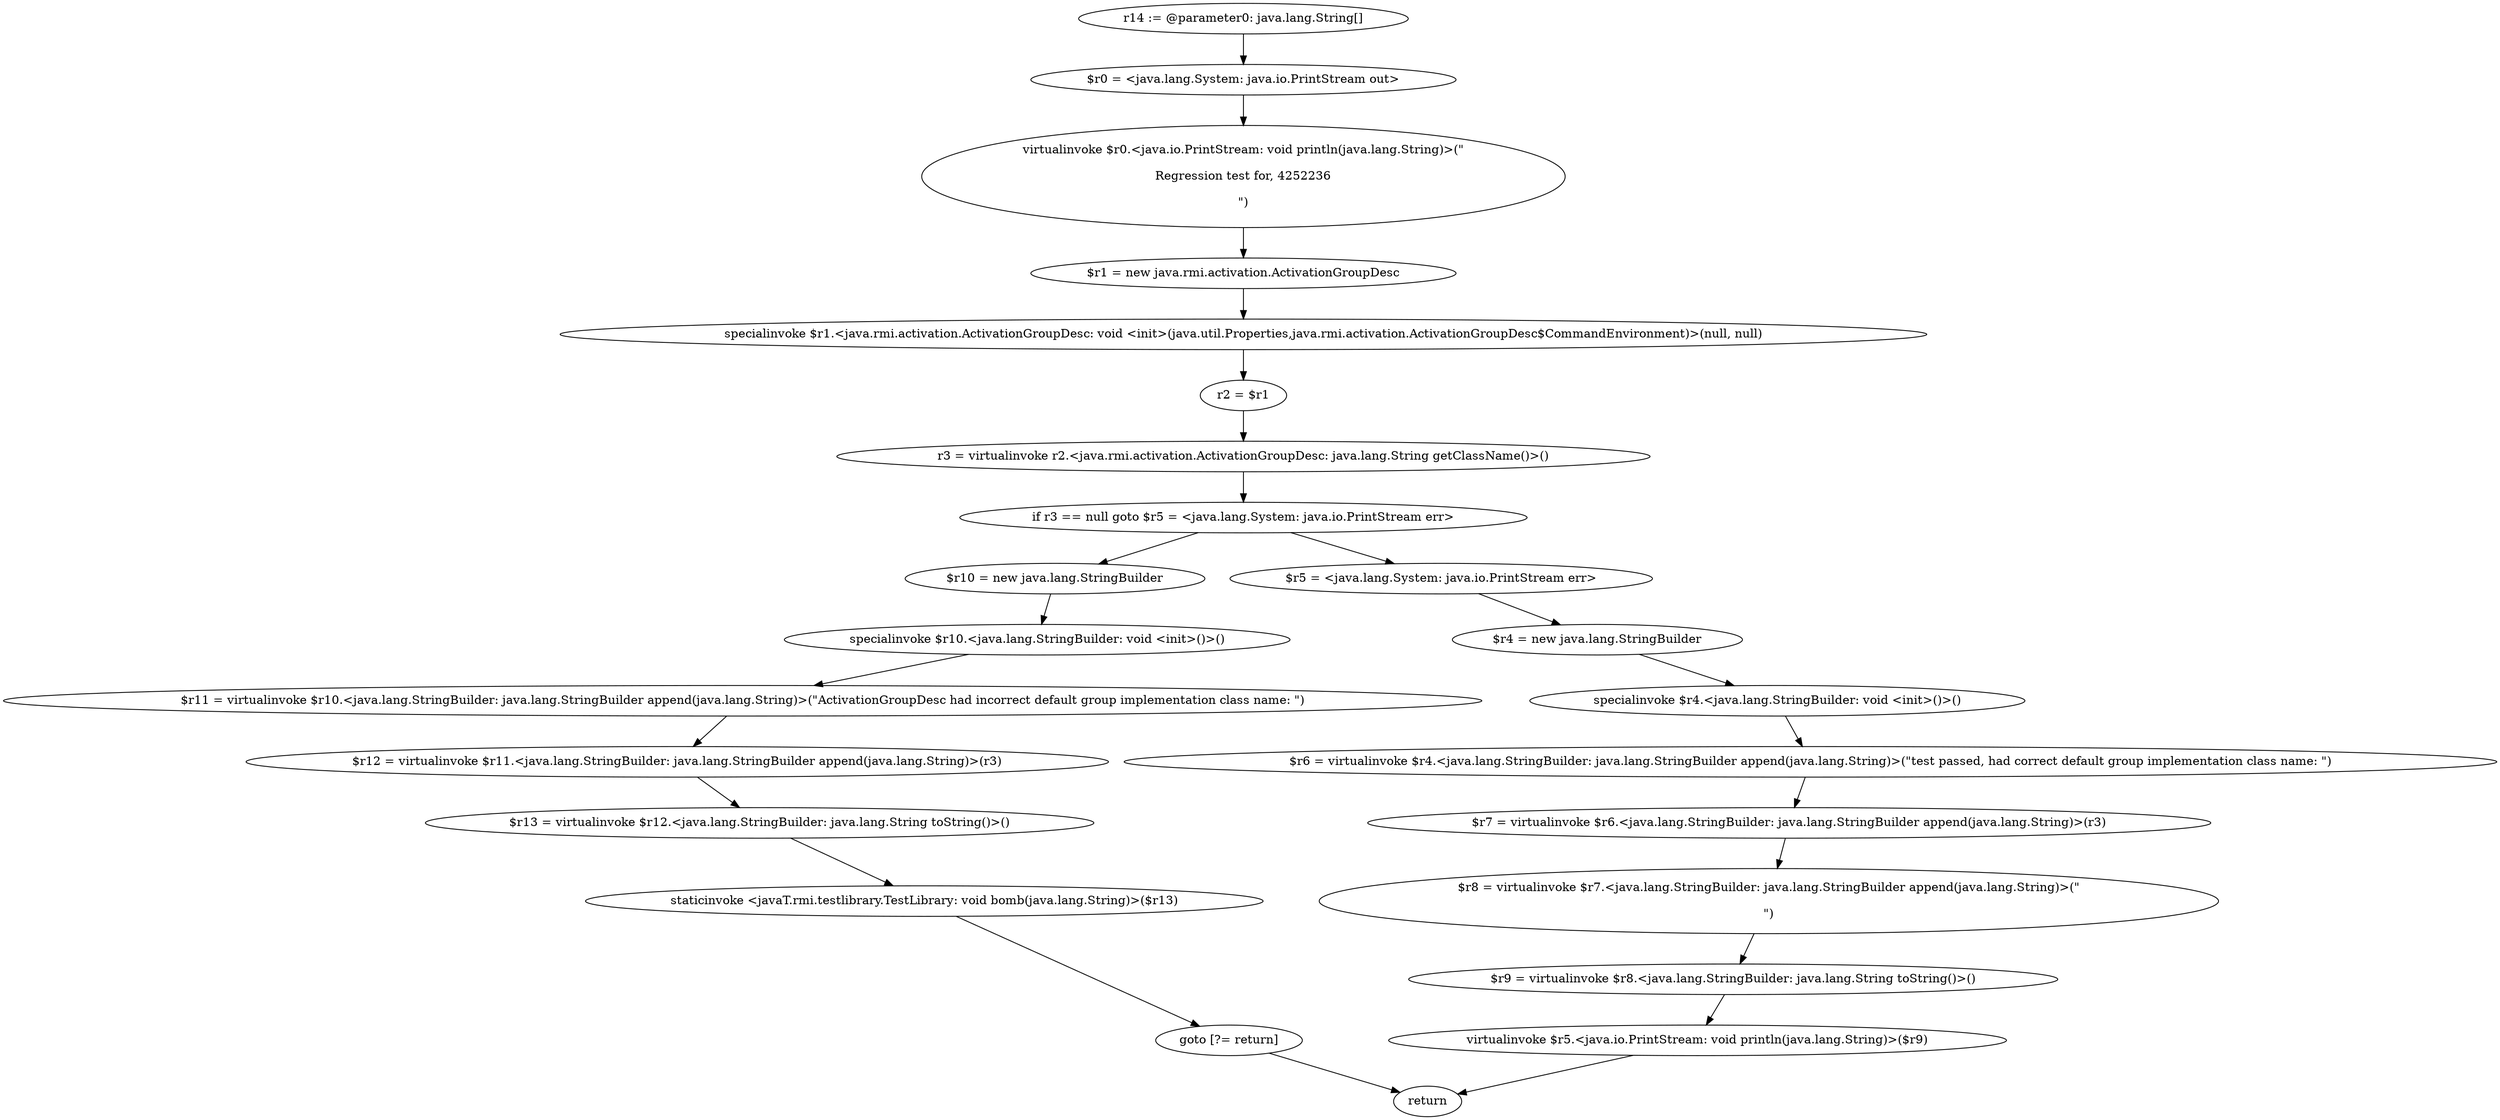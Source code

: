 digraph "unitGraph" {
    "r14 := @parameter0: java.lang.String[]"
    "$r0 = <java.lang.System: java.io.PrintStream out>"
    "virtualinvoke $r0.<java.io.PrintStream: void println(java.lang.String)>(\"\n\nRegression test for, 4252236\n\n\")"
    "$r1 = new java.rmi.activation.ActivationGroupDesc"
    "specialinvoke $r1.<java.rmi.activation.ActivationGroupDesc: void <init>(java.util.Properties,java.rmi.activation.ActivationGroupDesc$CommandEnvironment)>(null, null)"
    "r2 = $r1"
    "r3 = virtualinvoke r2.<java.rmi.activation.ActivationGroupDesc: java.lang.String getClassName()>()"
    "if r3 == null goto $r5 = <java.lang.System: java.io.PrintStream err>"
    "$r10 = new java.lang.StringBuilder"
    "specialinvoke $r10.<java.lang.StringBuilder: void <init>()>()"
    "$r11 = virtualinvoke $r10.<java.lang.StringBuilder: java.lang.StringBuilder append(java.lang.String)>(\"ActivationGroupDesc had incorrect default group implementation class name: \")"
    "$r12 = virtualinvoke $r11.<java.lang.StringBuilder: java.lang.StringBuilder append(java.lang.String)>(r3)"
    "$r13 = virtualinvoke $r12.<java.lang.StringBuilder: java.lang.String toString()>()"
    "staticinvoke <javaT.rmi.testlibrary.TestLibrary: void bomb(java.lang.String)>($r13)"
    "goto [?= return]"
    "$r5 = <java.lang.System: java.io.PrintStream err>"
    "$r4 = new java.lang.StringBuilder"
    "specialinvoke $r4.<java.lang.StringBuilder: void <init>()>()"
    "$r6 = virtualinvoke $r4.<java.lang.StringBuilder: java.lang.StringBuilder append(java.lang.String)>(\"test passed, had correct default group implementation class name: \")"
    "$r7 = virtualinvoke $r6.<java.lang.StringBuilder: java.lang.StringBuilder append(java.lang.String)>(r3)"
    "$r8 = virtualinvoke $r7.<java.lang.StringBuilder: java.lang.StringBuilder append(java.lang.String)>(\"\n\n\")"
    "$r9 = virtualinvoke $r8.<java.lang.StringBuilder: java.lang.String toString()>()"
    "virtualinvoke $r5.<java.io.PrintStream: void println(java.lang.String)>($r9)"
    "return"
    "r14 := @parameter0: java.lang.String[]"->"$r0 = <java.lang.System: java.io.PrintStream out>";
    "$r0 = <java.lang.System: java.io.PrintStream out>"->"virtualinvoke $r0.<java.io.PrintStream: void println(java.lang.String)>(\"\n\nRegression test for, 4252236\n\n\")";
    "virtualinvoke $r0.<java.io.PrintStream: void println(java.lang.String)>(\"\n\nRegression test for, 4252236\n\n\")"->"$r1 = new java.rmi.activation.ActivationGroupDesc";
    "$r1 = new java.rmi.activation.ActivationGroupDesc"->"specialinvoke $r1.<java.rmi.activation.ActivationGroupDesc: void <init>(java.util.Properties,java.rmi.activation.ActivationGroupDesc$CommandEnvironment)>(null, null)";
    "specialinvoke $r1.<java.rmi.activation.ActivationGroupDesc: void <init>(java.util.Properties,java.rmi.activation.ActivationGroupDesc$CommandEnvironment)>(null, null)"->"r2 = $r1";
    "r2 = $r1"->"r3 = virtualinvoke r2.<java.rmi.activation.ActivationGroupDesc: java.lang.String getClassName()>()";
    "r3 = virtualinvoke r2.<java.rmi.activation.ActivationGroupDesc: java.lang.String getClassName()>()"->"if r3 == null goto $r5 = <java.lang.System: java.io.PrintStream err>";
    "if r3 == null goto $r5 = <java.lang.System: java.io.PrintStream err>"->"$r10 = new java.lang.StringBuilder";
    "if r3 == null goto $r5 = <java.lang.System: java.io.PrintStream err>"->"$r5 = <java.lang.System: java.io.PrintStream err>";
    "$r10 = new java.lang.StringBuilder"->"specialinvoke $r10.<java.lang.StringBuilder: void <init>()>()";
    "specialinvoke $r10.<java.lang.StringBuilder: void <init>()>()"->"$r11 = virtualinvoke $r10.<java.lang.StringBuilder: java.lang.StringBuilder append(java.lang.String)>(\"ActivationGroupDesc had incorrect default group implementation class name: \")";
    "$r11 = virtualinvoke $r10.<java.lang.StringBuilder: java.lang.StringBuilder append(java.lang.String)>(\"ActivationGroupDesc had incorrect default group implementation class name: \")"->"$r12 = virtualinvoke $r11.<java.lang.StringBuilder: java.lang.StringBuilder append(java.lang.String)>(r3)";
    "$r12 = virtualinvoke $r11.<java.lang.StringBuilder: java.lang.StringBuilder append(java.lang.String)>(r3)"->"$r13 = virtualinvoke $r12.<java.lang.StringBuilder: java.lang.String toString()>()";
    "$r13 = virtualinvoke $r12.<java.lang.StringBuilder: java.lang.String toString()>()"->"staticinvoke <javaT.rmi.testlibrary.TestLibrary: void bomb(java.lang.String)>($r13)";
    "staticinvoke <javaT.rmi.testlibrary.TestLibrary: void bomb(java.lang.String)>($r13)"->"goto [?= return]";
    "goto [?= return]"->"return";
    "$r5 = <java.lang.System: java.io.PrintStream err>"->"$r4 = new java.lang.StringBuilder";
    "$r4 = new java.lang.StringBuilder"->"specialinvoke $r4.<java.lang.StringBuilder: void <init>()>()";
    "specialinvoke $r4.<java.lang.StringBuilder: void <init>()>()"->"$r6 = virtualinvoke $r4.<java.lang.StringBuilder: java.lang.StringBuilder append(java.lang.String)>(\"test passed, had correct default group implementation class name: \")";
    "$r6 = virtualinvoke $r4.<java.lang.StringBuilder: java.lang.StringBuilder append(java.lang.String)>(\"test passed, had correct default group implementation class name: \")"->"$r7 = virtualinvoke $r6.<java.lang.StringBuilder: java.lang.StringBuilder append(java.lang.String)>(r3)";
    "$r7 = virtualinvoke $r6.<java.lang.StringBuilder: java.lang.StringBuilder append(java.lang.String)>(r3)"->"$r8 = virtualinvoke $r7.<java.lang.StringBuilder: java.lang.StringBuilder append(java.lang.String)>(\"\n\n\")";
    "$r8 = virtualinvoke $r7.<java.lang.StringBuilder: java.lang.StringBuilder append(java.lang.String)>(\"\n\n\")"->"$r9 = virtualinvoke $r8.<java.lang.StringBuilder: java.lang.String toString()>()";
    "$r9 = virtualinvoke $r8.<java.lang.StringBuilder: java.lang.String toString()>()"->"virtualinvoke $r5.<java.io.PrintStream: void println(java.lang.String)>($r9)";
    "virtualinvoke $r5.<java.io.PrintStream: void println(java.lang.String)>($r9)"->"return";
}
